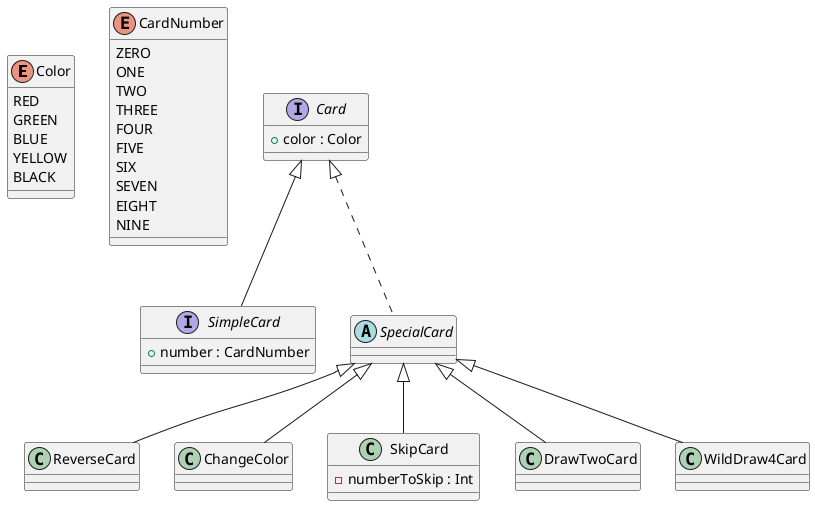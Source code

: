 @startuml cards

Enum Color{
    RED
    GREEN
    BLUE
    YELLOW
    BLACK
}

Enum CardNumber{
    ZERO
    ONE
    TWO
    THREE
    FOUR
    FIVE
    SIX
    SEVEN
    EIGHT
    NINE
}

interface Card {
    + color : Color
}

interface SimpleCard implements Card {
    + number : CardNumber
}

abstract class SpecialCard implements Card {
}

class ReverseCard extends SpecialCard {}

class ChangeColor extends SpecialCard {}

class SkipCard extends SpecialCard {
    - numberToSkip : Int
}

class DrawTwoCard extends SpecialCard {
}

class WildDraw4Card extends SpecialCard {
}
'class Deck implements List<Card>{
'    + shuffle() : void
'    + draw() : Card
'}
'
'class PlayerHand implements List<Card> {
'    + addCard(Card card) : void
'    + playCard(Card card) : void
'}

@enduml
